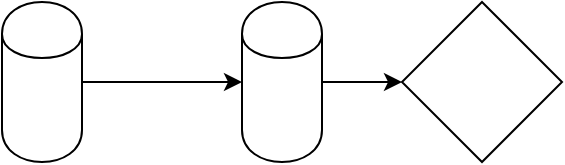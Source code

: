 <mxfile version="12.2.4" pages="1"><diagram id="9dokzfjQmY9uA4HwC6dH" name="Page-1"><mxGraphModel dx="893" dy="429" grid="1" gridSize="10" guides="1" tooltips="1" connect="1" arrows="1" fold="1" page="1" pageScale="1" pageWidth="827" pageHeight="1169" math="0" shadow="0"><root><mxCell id="0"/><mxCell id="1" parent="0"/><mxCell id="5" value="" style="edgeStyle=orthogonalEdgeStyle;rounded=0;orthogonalLoop=1;jettySize=auto;html=1;" parent="1" source="2" target="4" edge="1"><mxGeometry relative="1" as="geometry"/></mxCell><mxCell id="2" value="" style="shape=cylinder;whiteSpace=wrap;html=1;boundedLbl=1;backgroundOutline=1;" parent="1" vertex="1"><mxGeometry x="200" y="230" width="40" height="80" as="geometry"/></mxCell><mxCell id="6" value="" style="edgeStyle=orthogonalEdgeStyle;rounded=0;orthogonalLoop=1;jettySize=auto;html=1;" parent="1" source="4" target="3" edge="1"><mxGeometry relative="1" as="geometry"/></mxCell><mxCell id="4" value="" style="shape=cylinder;whiteSpace=wrap;html=1;boundedLbl=1;backgroundOutline=1;" parent="1" vertex="1"><mxGeometry x="320" y="230" width="40" height="80" as="geometry"/></mxCell><mxCell id="3" value="" style="rhombus;whiteSpace=wrap;html=1;" parent="1" vertex="1"><mxGeometry x="400" y="230" width="80" height="80" as="geometry"/></mxCell></root></mxGraphModel></diagram></mxfile>
